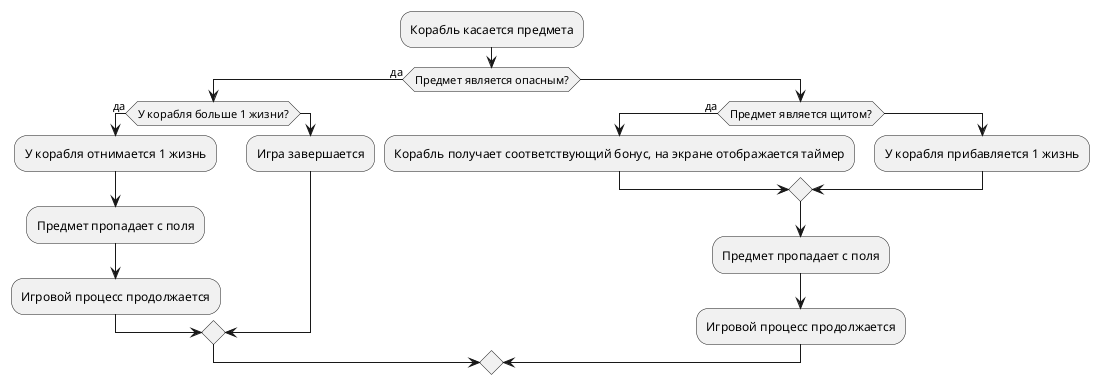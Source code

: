 @startuml
:Корабль касается предмета;
if (Предмет является опасным?) is (да) then
  if (У корабля больше 1 жизни?) is (да) then
    :У корабля отнимается 1 жизнь;
    :Предмет пропадает с поля;
    :Игровой процесс продолжается;
  else
    :Игра завершается;
  endif
else
  if (Предмет является щитом?) is (да) then
    :Корабль получает соответствующий бонус, на экране отображается таймер;
  else
    :У корабля прибавляется 1 жизнь;
  endif
  :Предмет пропадает с поля;
  :Игровой процесс продолжается;
endif
@enduml
